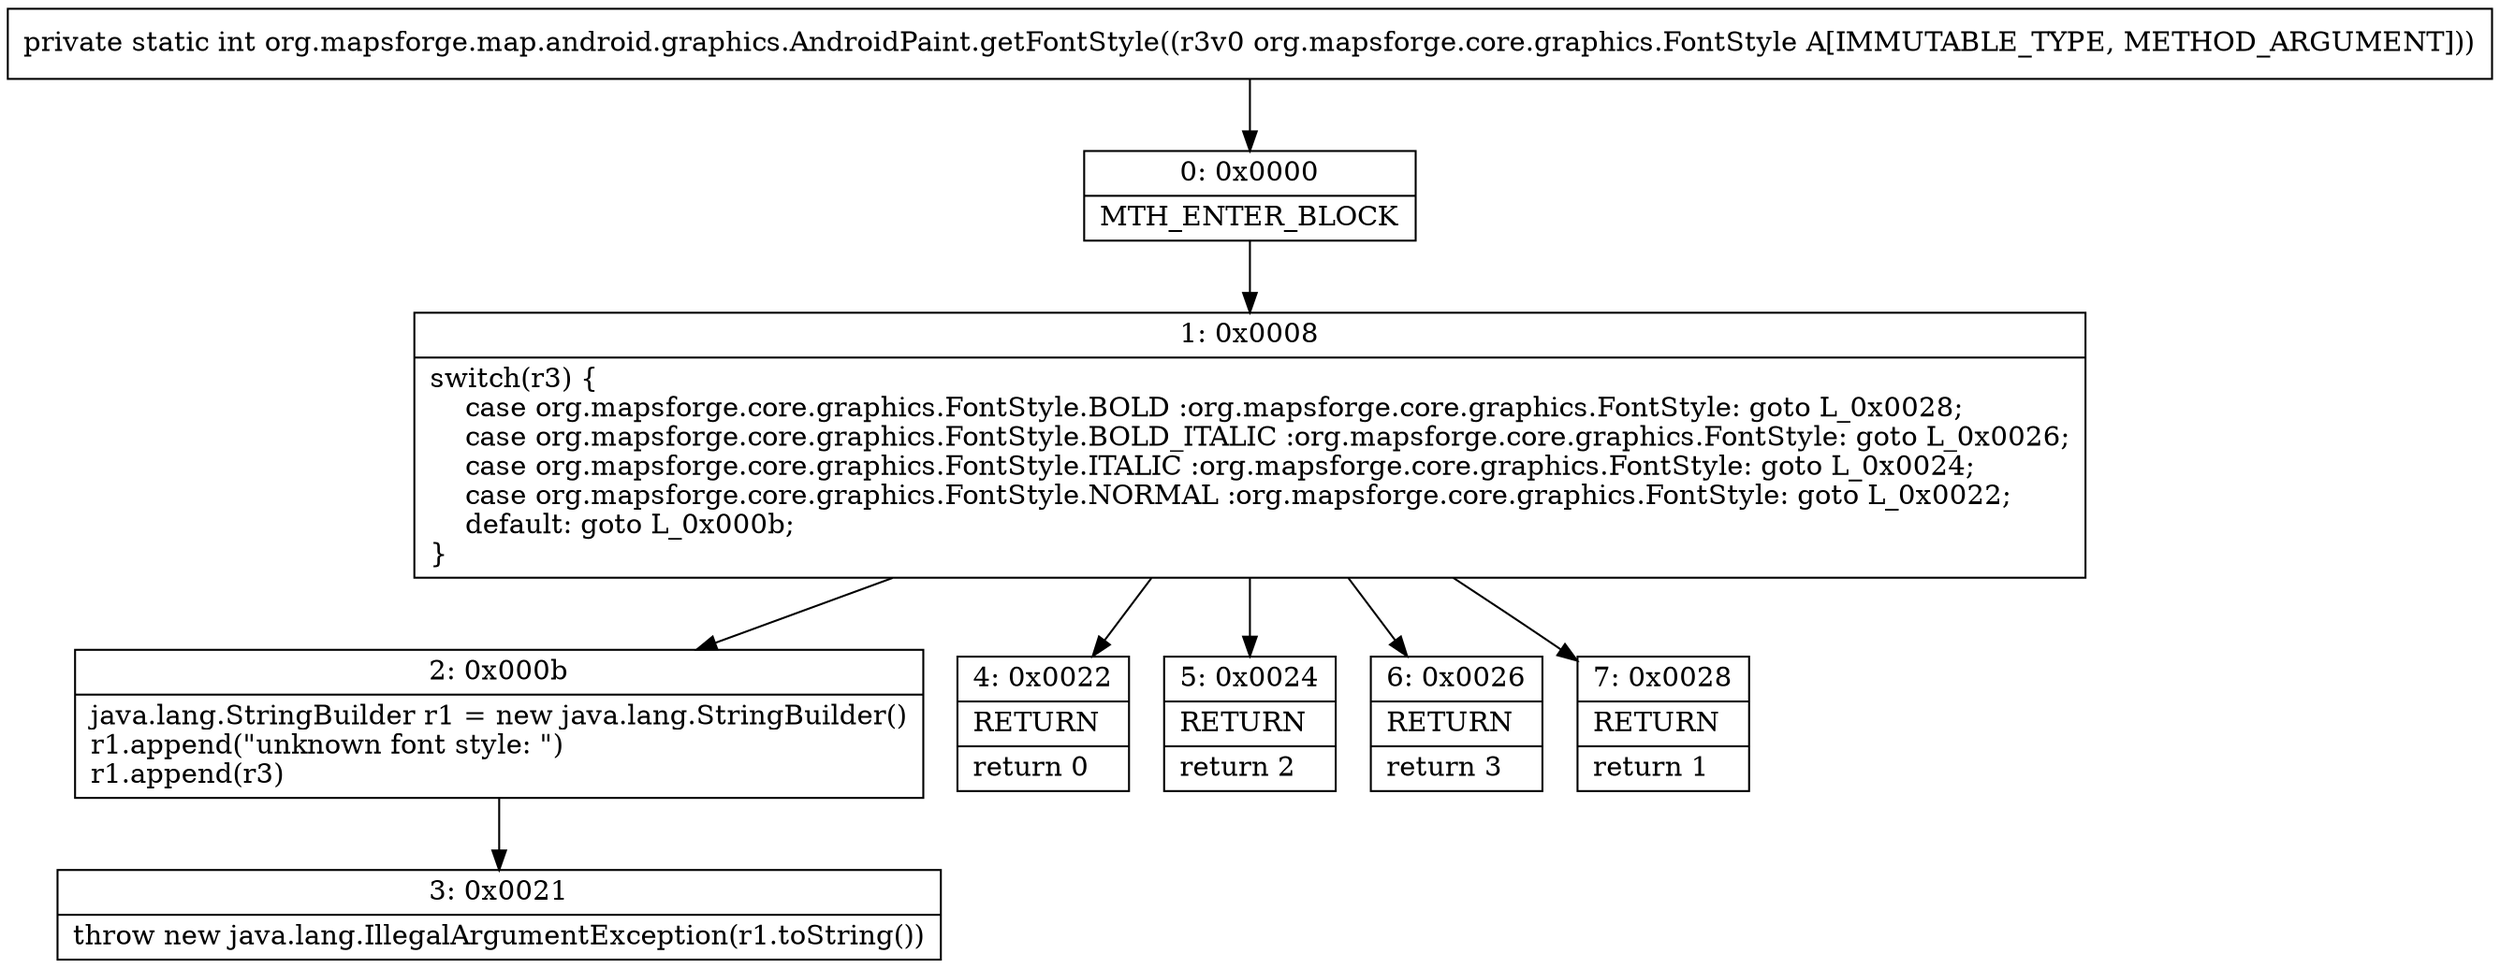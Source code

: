 digraph "CFG fororg.mapsforge.map.android.graphics.AndroidPaint.getFontStyle(Lorg\/mapsforge\/core\/graphics\/FontStyle;)I" {
Node_0 [shape=record,label="{0\:\ 0x0000|MTH_ENTER_BLOCK\l}"];
Node_1 [shape=record,label="{1\:\ 0x0008|switch(r3) \{\l    case org.mapsforge.core.graphics.FontStyle.BOLD :org.mapsforge.core.graphics.FontStyle: goto L_0x0028;\l    case org.mapsforge.core.graphics.FontStyle.BOLD_ITALIC :org.mapsforge.core.graphics.FontStyle: goto L_0x0026;\l    case org.mapsforge.core.graphics.FontStyle.ITALIC :org.mapsforge.core.graphics.FontStyle: goto L_0x0024;\l    case org.mapsforge.core.graphics.FontStyle.NORMAL :org.mapsforge.core.graphics.FontStyle: goto L_0x0022;\l    default: goto L_0x000b;\l\}\l}"];
Node_2 [shape=record,label="{2\:\ 0x000b|java.lang.StringBuilder r1 = new java.lang.StringBuilder()\lr1.append(\"unknown font style: \")\lr1.append(r3)\l}"];
Node_3 [shape=record,label="{3\:\ 0x0021|throw new java.lang.IllegalArgumentException(r1.toString())\l}"];
Node_4 [shape=record,label="{4\:\ 0x0022|RETURN\l|return 0\l}"];
Node_5 [shape=record,label="{5\:\ 0x0024|RETURN\l|return 2\l}"];
Node_6 [shape=record,label="{6\:\ 0x0026|RETURN\l|return 3\l}"];
Node_7 [shape=record,label="{7\:\ 0x0028|RETURN\l|return 1\l}"];
MethodNode[shape=record,label="{private static int org.mapsforge.map.android.graphics.AndroidPaint.getFontStyle((r3v0 org.mapsforge.core.graphics.FontStyle A[IMMUTABLE_TYPE, METHOD_ARGUMENT])) }"];
MethodNode -> Node_0;
Node_0 -> Node_1;
Node_1 -> Node_2;
Node_1 -> Node_4;
Node_1 -> Node_5;
Node_1 -> Node_6;
Node_1 -> Node_7;
Node_2 -> Node_3;
}

